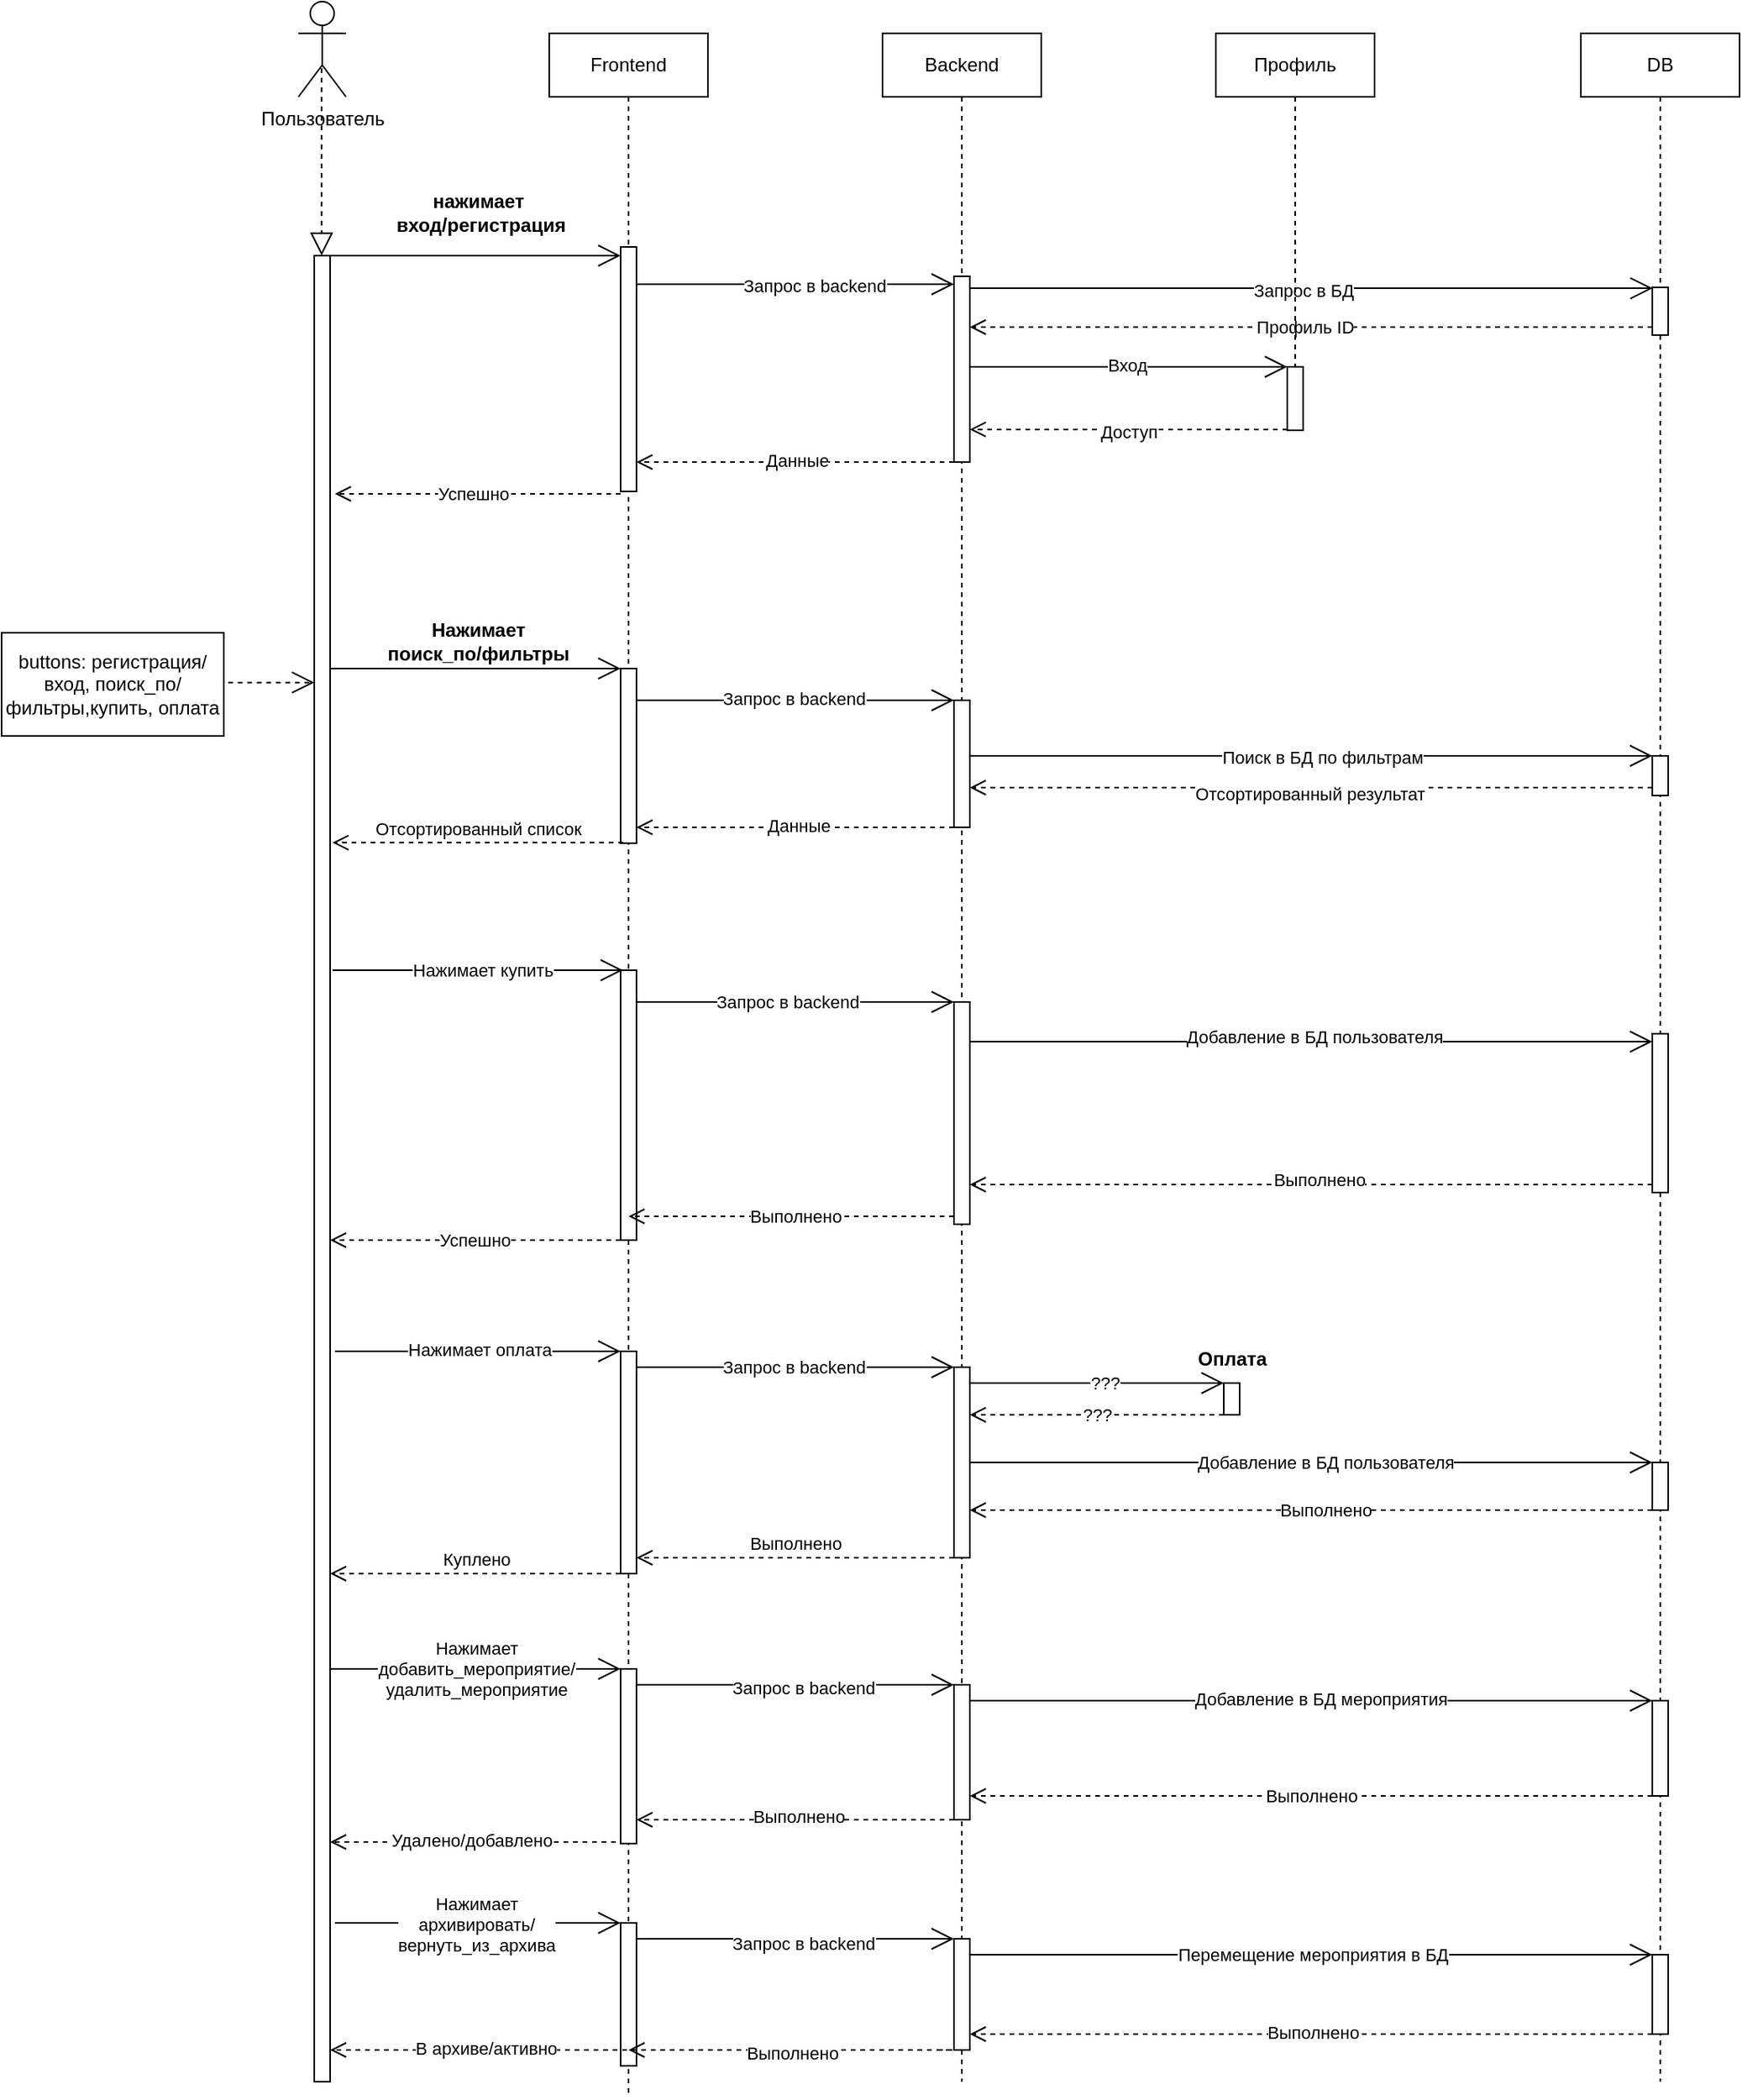 <mxfile version="26.2.9">
  <diagram name="Страница — 1" id="LoE-GBCHQaODdj689SHL">
    <mxGraphModel dx="2380" dy="1265" grid="1" gridSize="10" guides="1" tooltips="1" connect="1" arrows="1" fold="1" page="1" pageScale="1" pageWidth="827" pageHeight="1169" math="0" shadow="0">
      <root>
        <mxCell id="0" />
        <mxCell id="1" parent="0" />
        <mxCell id="rcq7lf8lW6-BDYiyDKKL-1" value="" style="html=1;points=[[0,0,0,0,5],[0,1,0,0,-5],[1,0,0,0,5],[1,1,0,0,-5]];perimeter=orthogonalPerimeter;outlineConnect=0;targetShapes=umlLifeline;portConstraint=eastwest;newEdgeStyle={&quot;curved&quot;:0,&quot;rounded&quot;:0};" parent="1" vertex="1">
          <mxGeometry x="257" y="170" width="10" height="1150" as="geometry" />
        </mxCell>
        <mxCell id="rcq7lf8lW6-BDYiyDKKL-2" value="&lt;div&gt;Пользователь&lt;/div&gt;" style="shape=umlActor;verticalLabelPosition=bottom;verticalAlign=top;html=1;" parent="1" vertex="1">
          <mxGeometry x="247" y="10" width="30" height="60" as="geometry" />
        </mxCell>
        <mxCell id="rcq7lf8lW6-BDYiyDKKL-11" value="&lt;div&gt;buttons: регистрация/вход, поиск_по/фильтры,купить, оплата&lt;/div&gt;" style="html=1;whiteSpace=wrap;" parent="1" vertex="1">
          <mxGeometry x="60" y="407.5" width="140" height="65" as="geometry" />
        </mxCell>
        <mxCell id="rcq7lf8lW6-BDYiyDKKL-13" value="" style="endArrow=open;endSize=12;dashed=1;html=1;rounded=0;exitX=1.02;exitY=0.482;exitDx=0;exitDy=0;exitPerimeter=0;" parent="1" source="rcq7lf8lW6-BDYiyDKKL-11" target="rcq7lf8lW6-BDYiyDKKL-1" edge="1">
          <mxGeometry width="160" relative="1" as="geometry">
            <mxPoint x="210" y="430" as="sourcePoint" />
            <mxPoint x="257" y="432.18" as="targetPoint" />
          </mxGeometry>
        </mxCell>
        <mxCell id="rcq7lf8lW6-BDYiyDKKL-15" value="&lt;div&gt;нажимает&lt;/div&gt;&lt;div&gt;&amp;nbsp;вход/регистрация&lt;/div&gt;" style="text;align=center;fontStyle=1;verticalAlign=middle;spacingLeft=3;spacingRight=3;strokeColor=none;rotatable=0;points=[[0,0.5],[1,0.5]];portConstraint=eastwest;html=1;" parent="1" vertex="1">
          <mxGeometry x="320" y="130" width="80" height="26" as="geometry" />
        </mxCell>
        <mxCell id="rcq7lf8lW6-BDYiyDKKL-16" value="" style="endArrow=block;dashed=1;endFill=0;endSize=12;html=1;rounded=0;exitX=0.488;exitY=0.701;exitDx=0;exitDy=0;exitPerimeter=0;" parent="1" source="rcq7lf8lW6-BDYiyDKKL-2" target="rcq7lf8lW6-BDYiyDKKL-1" edge="1">
          <mxGeometry width="160" relative="1" as="geometry">
            <mxPoint x="270" y="110" as="sourcePoint" />
            <mxPoint x="30" y="370" as="targetPoint" />
          </mxGeometry>
        </mxCell>
        <mxCell id="rcq7lf8lW6-BDYiyDKKL-17" value="" style="endArrow=open;endFill=1;endSize=12;html=1;rounded=0;" parent="1" source="rcq7lf8lW6-BDYiyDKKL-1" target="rcq7lf8lW6-BDYiyDKKL-18" edge="1">
          <mxGeometry width="160" relative="1" as="geometry">
            <mxPoint x="280" y="180" as="sourcePoint" />
            <mxPoint x="400" y="180" as="targetPoint" />
            <Array as="points">
              <mxPoint x="360" y="170" />
            </Array>
          </mxGeometry>
        </mxCell>
        <mxCell id="rcq7lf8lW6-BDYiyDKKL-20" value="" style="endArrow=open;endFill=1;endSize=12;html=1;rounded=0;entryX=0;entryY=0;entryDx=0;entryDy=5;entryPerimeter=0;" parent="1" source="rcq7lf8lW6-BDYiyDKKL-18" target="rcq7lf8lW6-BDYiyDKKL-19" edge="1">
          <mxGeometry width="160" relative="1" as="geometry">
            <mxPoint x="520" y="190" as="sourcePoint" />
            <mxPoint x="570" y="350" as="targetPoint" />
          </mxGeometry>
        </mxCell>
        <mxCell id="rcq7lf8lW6-BDYiyDKKL-32" value="&lt;div&gt;Запрос в backend&lt;/div&gt;" style="edgeLabel;html=1;align=center;verticalAlign=middle;resizable=0;points=[];" parent="rcq7lf8lW6-BDYiyDKKL-20" vertex="1" connectable="0">
          <mxGeometry x="0.116" y="-1" relative="1" as="geometry">
            <mxPoint as="offset" />
          </mxGeometry>
        </mxCell>
        <mxCell id="rcq7lf8lW6-BDYiyDKKL-25" value="" style="endArrow=open;endFill=1;endSize=12;html=1;rounded=0;entryX=0.027;entryY=0.017;entryDx=0;entryDy=0;entryPerimeter=0;" parent="1" source="rcq7lf8lW6-BDYiyDKKL-19" target="rcq7lf8lW6-BDYiyDKKL-24" edge="1">
          <mxGeometry width="160" relative="1" as="geometry">
            <mxPoint x="680" y="210" as="sourcePoint" />
            <mxPoint x="920" y="280" as="targetPoint" />
          </mxGeometry>
        </mxCell>
        <mxCell id="rcq7lf8lW6-BDYiyDKKL-33" value="&lt;div&gt;Запрос в БД&lt;/div&gt;" style="edgeLabel;html=1;align=center;verticalAlign=middle;resizable=0;points=[];" parent="rcq7lf8lW6-BDYiyDKKL-25" vertex="1" connectable="0">
          <mxGeometry x="-0.024" y="-1" relative="1" as="geometry">
            <mxPoint as="offset" />
          </mxGeometry>
        </mxCell>
        <mxCell id="rcq7lf8lW6-BDYiyDKKL-27" value="" style="html=1;verticalAlign=bottom;endArrow=open;dashed=1;endSize=8;curved=0;rounded=0;exitX=0;exitY=1;exitDx=0;exitDy=-5;exitPerimeter=0;" parent="1" source="rcq7lf8lW6-BDYiyDKKL-24" target="rcq7lf8lW6-BDYiyDKKL-19" edge="1">
          <mxGeometry relative="1" as="geometry">
            <mxPoint x="640" y="330" as="sourcePoint" />
            <mxPoint x="560" y="330" as="targetPoint" />
          </mxGeometry>
        </mxCell>
        <mxCell id="rcq7lf8lW6-BDYiyDKKL-36" value="Профиль ID" style="edgeLabel;html=1;align=center;verticalAlign=middle;resizable=0;points=[];" parent="rcq7lf8lW6-BDYiyDKKL-27" vertex="1" connectable="0">
          <mxGeometry x="0.018" relative="1" as="geometry">
            <mxPoint as="offset" />
          </mxGeometry>
        </mxCell>
        <mxCell id="rcq7lf8lW6-BDYiyDKKL-28" value="" style="html=1;points=[[0,0,0,0,5],[0,1,0,0,-5],[1,0,0,0,5],[1,1,0,0,-5]];perimeter=orthogonalPerimeter;outlineConnect=0;targetShapes=umlLifeline;portConstraint=eastwest;newEdgeStyle={&quot;curved&quot;:0,&quot;rounded&quot;:0};" parent="1" vertex="1">
          <mxGeometry x="870" y="240" width="10" height="40" as="geometry" />
        </mxCell>
        <mxCell id="rcq7lf8lW6-BDYiyDKKL-29" value="" style="endArrow=open;endFill=1;endSize=12;html=1;rounded=0;" parent="1" edge="1">
          <mxGeometry width="160" relative="1" as="geometry">
            <mxPoint x="670" y="240" as="sourcePoint" />
            <mxPoint x="870" y="240" as="targetPoint" />
          </mxGeometry>
        </mxCell>
        <mxCell id="rcq7lf8lW6-BDYiyDKKL-38" value="Вход" style="edgeLabel;html=1;align=center;verticalAlign=middle;resizable=0;points=[];" parent="rcq7lf8lW6-BDYiyDKKL-29" vertex="1" connectable="0">
          <mxGeometry x="-0.012" y="1" relative="1" as="geometry">
            <mxPoint as="offset" />
          </mxGeometry>
        </mxCell>
        <mxCell id="rcq7lf8lW6-BDYiyDKKL-30" value="" style="html=1;verticalAlign=bottom;endArrow=open;dashed=1;endSize=8;curved=0;rounded=0;" parent="1" edge="1">
          <mxGeometry relative="1" as="geometry">
            <mxPoint x="870" y="279.44" as="sourcePoint" />
            <mxPoint x="670" y="279.44" as="targetPoint" />
            <Array as="points">
              <mxPoint x="800" y="279.44" />
            </Array>
          </mxGeometry>
        </mxCell>
        <mxCell id="rcq7lf8lW6-BDYiyDKKL-39" value="Доступ" style="edgeLabel;html=1;align=center;verticalAlign=middle;resizable=0;points=[];" parent="rcq7lf8lW6-BDYiyDKKL-30" vertex="1" connectable="0">
          <mxGeometry x="-0.0" y="1" relative="1" as="geometry">
            <mxPoint as="offset" />
          </mxGeometry>
        </mxCell>
        <mxCell id="rcq7lf8lW6-BDYiyDKKL-40" value="" style="html=1;verticalAlign=bottom;endArrow=open;dashed=1;endSize=8;curved=0;rounded=0;" parent="1" target="rcq7lf8lW6-BDYiyDKKL-18" edge="1">
          <mxGeometry relative="1" as="geometry">
            <mxPoint x="660" y="300" as="sourcePoint" />
            <mxPoint x="580" y="300" as="targetPoint" />
          </mxGeometry>
        </mxCell>
        <mxCell id="rcq7lf8lW6-BDYiyDKKL-42" value="Данные" style="edgeLabel;html=1;align=center;verticalAlign=middle;resizable=0;points=[];" parent="rcq7lf8lW6-BDYiyDKKL-40" vertex="1" connectable="0">
          <mxGeometry x="-0.009" y="-1" relative="1" as="geometry">
            <mxPoint as="offset" />
          </mxGeometry>
        </mxCell>
        <mxCell id="rcq7lf8lW6-BDYiyDKKL-41" value="" style="html=1;verticalAlign=bottom;endArrow=open;dashed=1;endSize=8;curved=0;rounded=0;" parent="1" edge="1">
          <mxGeometry relative="1" as="geometry">
            <mxPoint x="450" y="320" as="sourcePoint" />
            <mxPoint x="270" y="320" as="targetPoint" />
          </mxGeometry>
        </mxCell>
        <mxCell id="rcq7lf8lW6-BDYiyDKKL-48" value="Успешно" style="edgeLabel;html=1;align=center;verticalAlign=middle;resizable=0;points=[];" parent="rcq7lf8lW6-BDYiyDKKL-41" vertex="1" connectable="0">
          <mxGeometry x="0.034" relative="1" as="geometry">
            <mxPoint as="offset" />
          </mxGeometry>
        </mxCell>
        <mxCell id="rcq7lf8lW6-BDYiyDKKL-49" value="&lt;div&gt;Frontend&lt;/div&gt;" style="shape=umlLifeline;perimeter=lifelinePerimeter;whiteSpace=wrap;html=1;container=1;dropTarget=0;collapsible=0;recursiveResize=0;outlineConnect=0;portConstraint=eastwest;newEdgeStyle={&quot;curved&quot;:0,&quot;rounded&quot;:0};" parent="1" vertex="1">
          <mxGeometry x="405" y="30" width="100" height="1300" as="geometry" />
        </mxCell>
        <mxCell id="rcq7lf8lW6-BDYiyDKKL-18" value="" style="html=1;points=[[0,0,0,0,5],[0,1,0,0,-5],[1,0,0,0,5],[1,1,0,0,-5]];perimeter=orthogonalPerimeter;outlineConnect=0;targetShapes=umlLifeline;portConstraint=eastwest;newEdgeStyle={&quot;curved&quot;:0,&quot;rounded&quot;:0};" parent="rcq7lf8lW6-BDYiyDKKL-49" vertex="1">
          <mxGeometry x="45" y="134.5" width="10" height="154" as="geometry" />
        </mxCell>
        <mxCell id="rcq7lf8lW6-BDYiyDKKL-73" value="" style="html=1;points=[[0,0,0,0,5],[0,1,0,0,-5],[1,0,0,0,5],[1,1,0,0,-5]];perimeter=orthogonalPerimeter;outlineConnect=0;targetShapes=umlLifeline;portConstraint=eastwest;newEdgeStyle={&quot;curved&quot;:0,&quot;rounded&quot;:0};" parent="rcq7lf8lW6-BDYiyDKKL-49" vertex="1">
          <mxGeometry x="45" y="590" width="10" height="170" as="geometry" />
        </mxCell>
        <mxCell id="rcq7lf8lW6-BDYiyDKKL-91" value="" style="html=1;points=[[0,0,0,0,5],[0,1,0,0,-5],[1,0,0,0,5],[1,1,0,0,-5]];perimeter=orthogonalPerimeter;outlineConnect=0;targetShapes=umlLifeline;portConstraint=eastwest;newEdgeStyle={&quot;curved&quot;:0,&quot;rounded&quot;:0};" parent="rcq7lf8lW6-BDYiyDKKL-49" vertex="1">
          <mxGeometry x="45" y="830" width="10" height="140" as="geometry" />
        </mxCell>
        <mxCell id="84jec2_-GJVV9404c3MY-11" value="" style="html=1;points=[[0,0,0,0,5],[0,1,0,0,-5],[1,0,0,0,5],[1,1,0,0,-5]];perimeter=orthogonalPerimeter;outlineConnect=0;targetShapes=umlLifeline;portConstraint=eastwest;newEdgeStyle={&quot;curved&quot;:0,&quot;rounded&quot;:0};" parent="rcq7lf8lW6-BDYiyDKKL-49" vertex="1">
          <mxGeometry x="45" y="1190" width="10" height="90" as="geometry" />
        </mxCell>
        <mxCell id="rcq7lf8lW6-BDYiyDKKL-50" value="&lt;div&gt;Backend&lt;/div&gt;" style="shape=umlLifeline;perimeter=lifelinePerimeter;whiteSpace=wrap;html=1;container=1;dropTarget=0;collapsible=0;recursiveResize=0;outlineConnect=0;portConstraint=eastwest;newEdgeStyle={&quot;curved&quot;:0,&quot;rounded&quot;:0};" parent="1" vertex="1">
          <mxGeometry x="615" y="30" width="100" height="1290" as="geometry" />
        </mxCell>
        <mxCell id="rcq7lf8lW6-BDYiyDKKL-19" value="" style="html=1;points=[[0,0,0,0,5],[0,1,0,0,-5],[1,0,0,0,5],[1,1,0,0,-5]];perimeter=orthogonalPerimeter;outlineConnect=0;targetShapes=umlLifeline;portConstraint=eastwest;newEdgeStyle={&quot;curved&quot;:0,&quot;rounded&quot;:0};" parent="rcq7lf8lW6-BDYiyDKKL-50" vertex="1">
          <mxGeometry x="45" y="153" width="10" height="117" as="geometry" />
        </mxCell>
        <mxCell id="rcq7lf8lW6-BDYiyDKKL-51" value="Профиль" style="shape=umlLifeline;perimeter=lifelinePerimeter;whiteSpace=wrap;html=1;container=1;dropTarget=0;collapsible=0;recursiveResize=0;outlineConnect=0;portConstraint=eastwest;newEdgeStyle={&quot;curved&quot;:0,&quot;rounded&quot;:0};" parent="1" vertex="1">
          <mxGeometry x="825" y="30" width="100" height="210" as="geometry" />
        </mxCell>
        <mxCell id="rcq7lf8lW6-BDYiyDKKL-52" value="&lt;div&gt;DB&lt;/div&gt;" style="shape=umlLifeline;perimeter=lifelinePerimeter;whiteSpace=wrap;html=1;container=1;dropTarget=0;collapsible=0;recursiveResize=0;outlineConnect=0;portConstraint=eastwest;newEdgeStyle={&quot;curved&quot;:0,&quot;rounded&quot;:0};" parent="1" vertex="1">
          <mxGeometry x="1055" y="30" width="100" height="1290" as="geometry" />
        </mxCell>
        <mxCell id="rcq7lf8lW6-BDYiyDKKL-24" value="" style="html=1;points=[[0,0,0,0,5],[0,1,0,0,-5],[1,0,0,0,5],[1,1,0,0,-5]];perimeter=orthogonalPerimeter;outlineConnect=0;targetShapes=umlLifeline;portConstraint=eastwest;newEdgeStyle={&quot;curved&quot;:0,&quot;rounded&quot;:0};" parent="rcq7lf8lW6-BDYiyDKKL-52" vertex="1">
          <mxGeometry x="45" y="160" width="10" height="30" as="geometry" />
        </mxCell>
        <mxCell id="rcq7lf8lW6-BDYiyDKKL-54" value="" style="html=1;points=[[0,0,0,0,5],[0,1,0,0,-5],[1,0,0,0,5],[1,1,0,0,-5]];perimeter=orthogonalPerimeter;outlineConnect=0;targetShapes=umlLifeline;portConstraint=eastwest;newEdgeStyle={&quot;curved&quot;:0,&quot;rounded&quot;:0};" parent="1" vertex="1">
          <mxGeometry x="450" y="430" width="10" height="110" as="geometry" />
        </mxCell>
        <mxCell id="rcq7lf8lW6-BDYiyDKKL-55" value="" style="endArrow=open;endFill=1;endSize=12;html=1;rounded=0;" parent="1" source="rcq7lf8lW6-BDYiyDKKL-1" edge="1">
          <mxGeometry width="160" relative="1" as="geometry">
            <mxPoint x="290" y="430" as="sourcePoint" />
            <mxPoint x="450" y="430" as="targetPoint" />
          </mxGeometry>
        </mxCell>
        <mxCell id="rcq7lf8lW6-BDYiyDKKL-56" value="Нажимает&lt;br&gt;поиск_по/фильтры" style="text;align=center;fontStyle=1;verticalAlign=middle;spacingLeft=3;spacingRight=3;strokeColor=none;rotatable=0;points=[[0,0.5],[1,0.5]];portConstraint=eastwest;html=1;" parent="1" vertex="1">
          <mxGeometry x="320" y="400" width="80" height="26" as="geometry" />
        </mxCell>
        <mxCell id="rcq7lf8lW6-BDYiyDKKL-57" value="Отсортированный список" style="html=1;verticalAlign=bottom;endArrow=open;dashed=1;endSize=8;curved=0;rounded=0;" parent="1" edge="1">
          <mxGeometry relative="1" as="geometry">
            <mxPoint x="451.5" y="539.66" as="sourcePoint" />
            <mxPoint x="268.5" y="539.66" as="targetPoint" />
            <Array as="points">
              <mxPoint x="411.5" y="539.66" />
            </Array>
            <mxPoint as="offset" />
          </mxGeometry>
        </mxCell>
        <mxCell id="rcq7lf8lW6-BDYiyDKKL-60" value="" style="html=1;points=[[0,0,0,0,5],[0,1,0,0,-5],[1,0,0,0,5],[1,1,0,0,-5]];perimeter=orthogonalPerimeter;outlineConnect=0;targetShapes=umlLifeline;portConstraint=eastwest;newEdgeStyle={&quot;curved&quot;:0,&quot;rounded&quot;:0};" parent="1" vertex="1">
          <mxGeometry x="660" y="450" width="10" height="80" as="geometry" />
        </mxCell>
        <mxCell id="rcq7lf8lW6-BDYiyDKKL-61" value="" style="endArrow=open;endFill=1;endSize=12;html=1;rounded=0;" parent="1" source="rcq7lf8lW6-BDYiyDKKL-54" edge="1">
          <mxGeometry width="160" relative="1" as="geometry">
            <mxPoint x="470" y="450" as="sourcePoint" />
            <mxPoint x="660" y="450" as="targetPoint" />
          </mxGeometry>
        </mxCell>
        <mxCell id="rcq7lf8lW6-BDYiyDKKL-62" value="Запрос в backend" style="edgeLabel;html=1;align=center;verticalAlign=middle;resizable=0;points=[];" parent="rcq7lf8lW6-BDYiyDKKL-61" vertex="1" connectable="0">
          <mxGeometry x="-0.01" y="1" relative="1" as="geometry">
            <mxPoint as="offset" />
          </mxGeometry>
        </mxCell>
        <mxCell id="rcq7lf8lW6-BDYiyDKKL-63" value="" style="html=1;points=[[0,0,0,0,5],[0,1,0,0,-5],[1,0,0,0,5],[1,1,0,0,-5]];perimeter=orthogonalPerimeter;outlineConnect=0;targetShapes=umlLifeline;portConstraint=eastwest;newEdgeStyle={&quot;curved&quot;:0,&quot;rounded&quot;:0};" parent="1" vertex="1">
          <mxGeometry x="1100" y="485" width="10" height="25" as="geometry" />
        </mxCell>
        <mxCell id="rcq7lf8lW6-BDYiyDKKL-64" value="" style="endArrow=open;endFill=1;endSize=12;html=1;rounded=0;" parent="1" source="rcq7lf8lW6-BDYiyDKKL-60" edge="1">
          <mxGeometry width="160" relative="1" as="geometry">
            <mxPoint x="940" y="485" as="sourcePoint" />
            <mxPoint x="1100" y="485" as="targetPoint" />
          </mxGeometry>
        </mxCell>
        <mxCell id="rcq7lf8lW6-BDYiyDKKL-69" value="Поиск в БД по фильтрам" style="edgeLabel;html=1;align=center;verticalAlign=middle;resizable=0;points=[];" parent="rcq7lf8lW6-BDYiyDKKL-64" vertex="1" connectable="0">
          <mxGeometry x="0.032" y="-1" relative="1" as="geometry">
            <mxPoint as="offset" />
          </mxGeometry>
        </mxCell>
        <mxCell id="rcq7lf8lW6-BDYiyDKKL-67" value="" style="html=1;verticalAlign=bottom;endArrow=open;dashed=1;endSize=8;curved=0;rounded=0;exitX=0;exitY=1;exitDx=0;exitDy=-5;exitPerimeter=0;" parent="1" source="rcq7lf8lW6-BDYiyDKKL-63" target="rcq7lf8lW6-BDYiyDKKL-60" edge="1">
          <mxGeometry relative="1" as="geometry">
            <mxPoint x="1100" y="565" as="sourcePoint" />
            <mxPoint x="1020" y="565" as="targetPoint" />
          </mxGeometry>
        </mxCell>
        <mxCell id="rcq7lf8lW6-BDYiyDKKL-70" value="Отсортированный результат" style="edgeLabel;html=1;align=center;verticalAlign=middle;resizable=0;points=[];" parent="rcq7lf8lW6-BDYiyDKKL-67" vertex="1" connectable="0">
          <mxGeometry x="0.006" y="4" relative="1" as="geometry">
            <mxPoint as="offset" />
          </mxGeometry>
        </mxCell>
        <mxCell id="rcq7lf8lW6-BDYiyDKKL-68" value="" style="html=1;verticalAlign=bottom;endArrow=open;dashed=1;endSize=8;curved=0;rounded=0;entryX=1;entryY=0.85;entryDx=0;entryDy=0;entryPerimeter=0;" parent="1" edge="1">
          <mxGeometry relative="1" as="geometry">
            <mxPoint x="660" y="530" as="sourcePoint" />
            <mxPoint x="460" y="530" as="targetPoint" />
          </mxGeometry>
        </mxCell>
        <mxCell id="rcq7lf8lW6-BDYiyDKKL-71" value="Данные" style="edgeLabel;html=1;align=center;verticalAlign=middle;resizable=0;points=[];" parent="rcq7lf8lW6-BDYiyDKKL-68" vertex="1" connectable="0">
          <mxGeometry x="-0.019" y="-1" relative="1" as="geometry">
            <mxPoint as="offset" />
          </mxGeometry>
        </mxCell>
        <mxCell id="rcq7lf8lW6-BDYiyDKKL-74" value="" style="endArrow=open;endFill=1;endSize=12;html=1;rounded=0;" parent="1" edge="1">
          <mxGeometry width="160" relative="1" as="geometry">
            <mxPoint x="268.5" y="620" as="sourcePoint" />
            <mxPoint x="451.5" y="620" as="targetPoint" />
          </mxGeometry>
        </mxCell>
        <mxCell id="rcq7lf8lW6-BDYiyDKKL-75" value="Нажимает купить" style="edgeLabel;html=1;align=center;verticalAlign=middle;resizable=0;points=[];" parent="rcq7lf8lW6-BDYiyDKKL-74" vertex="1" connectable="0">
          <mxGeometry x="0.034" relative="1" as="geometry">
            <mxPoint as="offset" />
          </mxGeometry>
        </mxCell>
        <mxCell id="rcq7lf8lW6-BDYiyDKKL-76" value="" style="html=1;points=[[0,0,0,0,5],[0,1,0,0,-5],[1,0,0,0,5],[1,1,0,0,-5]];perimeter=orthogonalPerimeter;outlineConnect=0;targetShapes=umlLifeline;portConstraint=eastwest;newEdgeStyle={&quot;curved&quot;:0,&quot;rounded&quot;:0};" parent="1" vertex="1">
          <mxGeometry x="660" y="640" width="10" height="140" as="geometry" />
        </mxCell>
        <mxCell id="rcq7lf8lW6-BDYiyDKKL-77" value="" style="endArrow=open;endFill=1;endSize=12;html=1;rounded=0;" parent="1" edge="1">
          <mxGeometry width="160" relative="1" as="geometry">
            <mxPoint x="460" y="640" as="sourcePoint" />
            <mxPoint x="660" y="640" as="targetPoint" />
          </mxGeometry>
        </mxCell>
        <mxCell id="rcq7lf8lW6-BDYiyDKKL-78" value="&lt;div&gt;Запрос в backend&lt;/div&gt;" style="edgeLabel;html=1;align=center;verticalAlign=middle;resizable=0;points=[];" parent="rcq7lf8lW6-BDYiyDKKL-77" vertex="1" connectable="0">
          <mxGeometry x="-0.05" relative="1" as="geometry">
            <mxPoint as="offset" />
          </mxGeometry>
        </mxCell>
        <mxCell id="rcq7lf8lW6-BDYiyDKKL-79" value="" style="html=1;points=[[0,0,0,0,5],[0,1,0,0,-5],[1,0,0,0,5],[1,1,0,0,-5]];perimeter=orthogonalPerimeter;outlineConnect=0;targetShapes=umlLifeline;portConstraint=eastwest;newEdgeStyle={&quot;curved&quot;:0,&quot;rounded&quot;:0};" parent="1" vertex="1">
          <mxGeometry x="1100" y="660" width="10" height="100" as="geometry" />
        </mxCell>
        <mxCell id="rcq7lf8lW6-BDYiyDKKL-80" value="" style="endArrow=open;endFill=1;endSize=12;html=1;rounded=0;entryX=0;entryY=0;entryDx=0;entryDy=5;entryPerimeter=0;" parent="1" source="rcq7lf8lW6-BDYiyDKKL-76" target="rcq7lf8lW6-BDYiyDKKL-79" edge="1">
          <mxGeometry width="160" relative="1" as="geometry">
            <mxPoint x="700" y="850" as="sourcePoint" />
            <mxPoint x="880" y="860" as="targetPoint" />
          </mxGeometry>
        </mxCell>
        <mxCell id="rcq7lf8lW6-BDYiyDKKL-81" value="Добавление в БД пользователя" style="edgeLabel;html=1;align=center;verticalAlign=middle;resizable=0;points=[];" parent="rcq7lf8lW6-BDYiyDKKL-80" vertex="1" connectable="0">
          <mxGeometry x="0.006" y="3" relative="1" as="geometry">
            <mxPoint as="offset" />
          </mxGeometry>
        </mxCell>
        <mxCell id="rcq7lf8lW6-BDYiyDKKL-82" value="" style="html=1;verticalAlign=bottom;endArrow=open;dashed=1;endSize=8;curved=0;rounded=0;exitX=0;exitY=1;exitDx=0;exitDy=-5;exitPerimeter=0;" parent="1" source="rcq7lf8lW6-BDYiyDKKL-79" target="rcq7lf8lW6-BDYiyDKKL-76" edge="1">
          <mxGeometry relative="1" as="geometry">
            <mxPoint x="960" y="980" as="sourcePoint" />
            <mxPoint x="880" y="980" as="targetPoint" />
          </mxGeometry>
        </mxCell>
        <mxCell id="rcq7lf8lW6-BDYiyDKKL-83" value="Выполнено" style="edgeLabel;html=1;align=center;verticalAlign=middle;resizable=0;points=[];" parent="rcq7lf8lW6-BDYiyDKKL-82" vertex="1" connectable="0">
          <mxGeometry x="-0.023" y="-3" relative="1" as="geometry">
            <mxPoint as="offset" />
          </mxGeometry>
        </mxCell>
        <mxCell id="rcq7lf8lW6-BDYiyDKKL-84" value="" style="html=1;verticalAlign=bottom;endArrow=open;dashed=1;endSize=8;curved=0;rounded=0;exitX=0;exitY=1;exitDx=0;exitDy=-5;exitPerimeter=0;" parent="1" source="rcq7lf8lW6-BDYiyDKKL-76" target="rcq7lf8lW6-BDYiyDKKL-49" edge="1">
          <mxGeometry relative="1" as="geometry">
            <mxPoint x="580" y="850" as="sourcePoint" />
            <mxPoint x="500" y="850" as="targetPoint" />
          </mxGeometry>
        </mxCell>
        <mxCell id="rcq7lf8lW6-BDYiyDKKL-87" value="Выполнено" style="edgeLabel;html=1;align=center;verticalAlign=middle;resizable=0;points=[];" parent="rcq7lf8lW6-BDYiyDKKL-84" vertex="1" connectable="0">
          <mxGeometry x="-0.024" relative="1" as="geometry">
            <mxPoint as="offset" />
          </mxGeometry>
        </mxCell>
        <mxCell id="rcq7lf8lW6-BDYiyDKKL-88" value="" style="html=1;verticalAlign=bottom;endArrow=open;dashed=1;endSize=8;curved=0;rounded=0;" parent="1" edge="1">
          <mxGeometry relative="1" as="geometry">
            <mxPoint x="450" y="790" as="sourcePoint" />
            <mxPoint x="267" y="790" as="targetPoint" />
          </mxGeometry>
        </mxCell>
        <mxCell id="rcq7lf8lW6-BDYiyDKKL-89" value="Успешно" style="edgeLabel;html=1;align=center;verticalAlign=middle;resizable=0;points=[];" parent="rcq7lf8lW6-BDYiyDKKL-88" vertex="1" connectable="0">
          <mxGeometry x="0.006" relative="1" as="geometry">
            <mxPoint as="offset" />
          </mxGeometry>
        </mxCell>
        <mxCell id="rcq7lf8lW6-BDYiyDKKL-92" value="" style="endArrow=open;endFill=1;endSize=12;html=1;rounded=0;" parent="1" edge="1">
          <mxGeometry width="160" relative="1" as="geometry">
            <mxPoint x="270" y="860" as="sourcePoint" />
            <mxPoint x="450" y="860" as="targetPoint" />
          </mxGeometry>
        </mxCell>
        <mxCell id="rcq7lf8lW6-BDYiyDKKL-93" value="Нажимает оплата" style="edgeLabel;html=1;align=center;verticalAlign=middle;resizable=0;points=[];" parent="rcq7lf8lW6-BDYiyDKKL-92" vertex="1" connectable="0">
          <mxGeometry x="0.006" y="1" relative="1" as="geometry">
            <mxPoint as="offset" />
          </mxGeometry>
        </mxCell>
        <mxCell id="rcq7lf8lW6-BDYiyDKKL-94" value="Куплено" style="html=1;verticalAlign=bottom;endArrow=open;dashed=1;endSize=8;curved=0;rounded=0;" parent="1" target="rcq7lf8lW6-BDYiyDKKL-1" edge="1">
          <mxGeometry relative="1" as="geometry">
            <mxPoint x="450" y="1000" as="sourcePoint" />
            <mxPoint x="370" y="1000" as="targetPoint" />
          </mxGeometry>
        </mxCell>
        <mxCell id="rcq7lf8lW6-BDYiyDKKL-95" value="" style="html=1;points=[[0,0,0,0,5],[0,1,0,0,-5],[1,0,0,0,5],[1,1,0,0,-5]];perimeter=orthogonalPerimeter;outlineConnect=0;targetShapes=umlLifeline;portConstraint=eastwest;newEdgeStyle={&quot;curved&quot;:0,&quot;rounded&quot;:0};" parent="1" vertex="1">
          <mxGeometry x="660" y="870" width="10" height="120" as="geometry" />
        </mxCell>
        <mxCell id="rcq7lf8lW6-BDYiyDKKL-96" value="" style="endArrow=open;endFill=1;endSize=12;html=1;rounded=0;" parent="1" source="rcq7lf8lW6-BDYiyDKKL-91" edge="1">
          <mxGeometry width="160" relative="1" as="geometry">
            <mxPoint x="500" y="870" as="sourcePoint" />
            <mxPoint x="660" y="870" as="targetPoint" />
          </mxGeometry>
        </mxCell>
        <mxCell id="rcq7lf8lW6-BDYiyDKKL-98" value="Запрос в backend" style="edgeLabel;html=1;align=center;verticalAlign=middle;resizable=0;points=[];" parent="rcq7lf8lW6-BDYiyDKKL-96" vertex="1" connectable="0">
          <mxGeometry x="-0.013" relative="1" as="geometry">
            <mxPoint as="offset" />
          </mxGeometry>
        </mxCell>
        <mxCell id="rcq7lf8lW6-BDYiyDKKL-97" value="Выполнено" style="html=1;verticalAlign=bottom;endArrow=open;dashed=1;endSize=8;curved=0;rounded=0;" parent="1" target="rcq7lf8lW6-BDYiyDKKL-91" edge="1">
          <mxGeometry relative="1" as="geometry">
            <mxPoint x="660" y="990" as="sourcePoint" />
            <mxPoint x="580" y="990" as="targetPoint" />
          </mxGeometry>
        </mxCell>
        <mxCell id="rcq7lf8lW6-BDYiyDKKL-99" value="" style="endArrow=open;endFill=1;endSize=12;html=1;rounded=0;" parent="1" edge="1">
          <mxGeometry width="160" relative="1" as="geometry">
            <mxPoint x="670" y="880" as="sourcePoint" />
            <mxPoint x="830" y="880" as="targetPoint" />
          </mxGeometry>
        </mxCell>
        <mxCell id="rcq7lf8lW6-BDYiyDKKL-101" value="???" style="edgeLabel;html=1;align=center;verticalAlign=middle;resizable=0;points=[];" parent="rcq7lf8lW6-BDYiyDKKL-99" vertex="1" connectable="0">
          <mxGeometry x="0.062" relative="1" as="geometry">
            <mxPoint as="offset" />
          </mxGeometry>
        </mxCell>
        <mxCell id="rcq7lf8lW6-BDYiyDKKL-100" value="" style="html=1;verticalAlign=bottom;endArrow=open;dashed=1;endSize=8;curved=0;rounded=0;" parent="1" edge="1">
          <mxGeometry relative="1" as="geometry">
            <mxPoint x="830" y="900" as="sourcePoint" />
            <mxPoint x="670" y="900" as="targetPoint" />
          </mxGeometry>
        </mxCell>
        <mxCell id="rcq7lf8lW6-BDYiyDKKL-102" value="???" style="edgeLabel;html=1;align=center;verticalAlign=middle;resizable=0;points=[];" parent="rcq7lf8lW6-BDYiyDKKL-100" vertex="1" connectable="0">
          <mxGeometry x="0.002" relative="1" as="geometry">
            <mxPoint as="offset" />
          </mxGeometry>
        </mxCell>
        <mxCell id="84jec2_-GJVV9404c3MY-1" value="" style="html=1;points=[[0,0,0,0,5],[0,1,0,0,-5],[1,0,0,0,5],[1,1,0,0,-5]];perimeter=orthogonalPerimeter;outlineConnect=0;targetShapes=umlLifeline;portConstraint=eastwest;newEdgeStyle={&quot;curved&quot;:0,&quot;rounded&quot;:0};" parent="1" vertex="1">
          <mxGeometry x="450" y="1060" width="10" height="110" as="geometry" />
        </mxCell>
        <mxCell id="84jec2_-GJVV9404c3MY-2" value="" style="endArrow=open;endFill=1;endSize=12;html=1;rounded=0;" parent="1" source="rcq7lf8lW6-BDYiyDKKL-1" edge="1">
          <mxGeometry width="160" relative="1" as="geometry">
            <mxPoint x="290" y="1060" as="sourcePoint" />
            <mxPoint x="450" y="1060" as="targetPoint" />
          </mxGeometry>
        </mxCell>
        <mxCell id="84jec2_-GJVV9404c3MY-4" value="Нажимает &lt;br&gt;добавить_мероприятие/&lt;br&gt;удалить_мероприятие" style="edgeLabel;html=1;align=center;verticalAlign=middle;resizable=0;points=[];" parent="84jec2_-GJVV9404c3MY-2" vertex="1" connectable="0">
          <mxGeometry x="0.005" relative="1" as="geometry">
            <mxPoint as="offset" />
          </mxGeometry>
        </mxCell>
        <mxCell id="84jec2_-GJVV9404c3MY-3" value="" style="html=1;verticalAlign=bottom;endArrow=open;dashed=1;endSize=8;curved=0;rounded=0;" parent="1" target="rcq7lf8lW6-BDYiyDKKL-1" edge="1">
          <mxGeometry relative="1" as="geometry">
            <mxPoint x="447" y="1169" as="sourcePoint" />
            <mxPoint x="270" y="1169" as="targetPoint" />
          </mxGeometry>
        </mxCell>
        <mxCell id="84jec2_-GJVV9404c3MY-32" value="Удалено/добавлено" style="edgeLabel;html=1;align=center;verticalAlign=middle;resizable=0;points=[];" parent="84jec2_-GJVV9404c3MY-3" vertex="1" connectable="0">
          <mxGeometry x="0.016" y="-1" relative="1" as="geometry">
            <mxPoint as="offset" />
          </mxGeometry>
        </mxCell>
        <mxCell id="84jec2_-GJVV9404c3MY-5" value="" style="html=1;points=[[0,0,0,0,5],[0,1,0,0,-5],[1,0,0,0,5],[1,1,0,0,-5]];perimeter=orthogonalPerimeter;outlineConnect=0;targetShapes=umlLifeline;portConstraint=eastwest;newEdgeStyle={&quot;curved&quot;:0,&quot;rounded&quot;:0};" parent="1" vertex="1">
          <mxGeometry x="660" y="1070" width="10" height="85" as="geometry" />
        </mxCell>
        <mxCell id="84jec2_-GJVV9404c3MY-6" value="" style="endArrow=open;endFill=1;endSize=12;html=1;rounded=0;" parent="1" source="84jec2_-GJVV9404c3MY-1" edge="1">
          <mxGeometry width="160" relative="1" as="geometry">
            <mxPoint x="500" y="1070" as="sourcePoint" />
            <mxPoint x="660" y="1070" as="targetPoint" />
          </mxGeometry>
        </mxCell>
        <mxCell id="84jec2_-GJVV9404c3MY-21" value="Запрос в backend" style="edgeLabel;html=1;align=center;verticalAlign=middle;resizable=0;points=[];" parent="84jec2_-GJVV9404c3MY-6" vertex="1" connectable="0">
          <mxGeometry x="0.049" y="-2" relative="1" as="geometry">
            <mxPoint as="offset" />
          </mxGeometry>
        </mxCell>
        <mxCell id="84jec2_-GJVV9404c3MY-7" value="" style="html=1;verticalAlign=bottom;endArrow=open;dashed=1;endSize=8;curved=0;rounded=0;" parent="1" edge="1">
          <mxGeometry relative="1" as="geometry">
            <mxPoint x="660.0" y="1155" as="sourcePoint" />
            <mxPoint x="460" y="1155" as="targetPoint" />
          </mxGeometry>
        </mxCell>
        <mxCell id="84jec2_-GJVV9404c3MY-30" value="Выполнено" style="edgeLabel;html=1;align=center;verticalAlign=middle;resizable=0;points=[];" parent="84jec2_-GJVV9404c3MY-7" vertex="1" connectable="0">
          <mxGeometry x="-0.014" y="-2" relative="1" as="geometry">
            <mxPoint as="offset" />
          </mxGeometry>
        </mxCell>
        <mxCell id="84jec2_-GJVV9404c3MY-8" value="" style="html=1;points=[[0,0,0,0,5],[0,1,0,0,-5],[1,0,0,0,5],[1,1,0,0,-5]];perimeter=orthogonalPerimeter;outlineConnect=0;targetShapes=umlLifeline;portConstraint=eastwest;newEdgeStyle={&quot;curved&quot;:0,&quot;rounded&quot;:0};" parent="1" vertex="1">
          <mxGeometry x="1100" y="1080" width="10" height="60" as="geometry" />
        </mxCell>
        <mxCell id="84jec2_-GJVV9404c3MY-9" value="" style="endArrow=open;endFill=1;endSize=12;html=1;rounded=0;" parent="1" source="84jec2_-GJVV9404c3MY-5" edge="1">
          <mxGeometry width="160" relative="1" as="geometry">
            <mxPoint x="940" y="1080" as="sourcePoint" />
            <mxPoint x="1100" y="1080" as="targetPoint" />
          </mxGeometry>
        </mxCell>
        <mxCell id="84jec2_-GJVV9404c3MY-24" value="&lt;div&gt;Добавление в БД мероприятия&lt;/div&gt;" style="edgeLabel;html=1;align=center;verticalAlign=middle;resizable=0;points=[];" parent="84jec2_-GJVV9404c3MY-9" vertex="1" connectable="0">
          <mxGeometry x="0.027" y="1" relative="1" as="geometry">
            <mxPoint as="offset" />
          </mxGeometry>
        </mxCell>
        <mxCell id="84jec2_-GJVV9404c3MY-10" value="" style="html=1;verticalAlign=bottom;endArrow=open;dashed=1;endSize=8;curved=0;rounded=0;" parent="1" edge="1">
          <mxGeometry relative="1" as="geometry">
            <mxPoint x="1100" y="1140" as="sourcePoint" />
            <mxPoint x="670" y="1140" as="targetPoint" />
          </mxGeometry>
        </mxCell>
        <mxCell id="84jec2_-GJVV9404c3MY-28" value="Выполнено" style="edgeLabel;html=1;align=center;verticalAlign=middle;resizable=0;points=[];" parent="84jec2_-GJVV9404c3MY-10" vertex="1" connectable="0">
          <mxGeometry x="0.0" relative="1" as="geometry">
            <mxPoint as="offset" />
          </mxGeometry>
        </mxCell>
        <mxCell id="84jec2_-GJVV9404c3MY-12" value="" style="endArrow=open;endFill=1;endSize=12;html=1;rounded=0;" parent="1" edge="1">
          <mxGeometry width="160" relative="1" as="geometry">
            <mxPoint x="270" y="1220" as="sourcePoint" />
            <mxPoint x="450" y="1220" as="targetPoint" />
          </mxGeometry>
        </mxCell>
        <mxCell id="84jec2_-GJVV9404c3MY-27" value="Нажимает&lt;br&gt;архивировать/&lt;br&gt;вернуть_из_архива" style="edgeLabel;html=1;align=center;verticalAlign=middle;resizable=0;points=[];" parent="84jec2_-GJVV9404c3MY-12" vertex="1" connectable="0">
          <mxGeometry x="-0.011" y="-1" relative="1" as="geometry">
            <mxPoint as="offset" />
          </mxGeometry>
        </mxCell>
        <mxCell id="84jec2_-GJVV9404c3MY-13" value="" style="html=1;verticalAlign=bottom;endArrow=open;dashed=1;endSize=8;curved=0;rounded=0;" parent="1" target="rcq7lf8lW6-BDYiyDKKL-1" edge="1">
          <mxGeometry relative="1" as="geometry">
            <mxPoint x="460" y="1300" as="sourcePoint" />
            <mxPoint x="380" y="1300" as="targetPoint" />
          </mxGeometry>
        </mxCell>
        <mxCell id="84jec2_-GJVV9404c3MY-33" value="В архиве/активно" style="edgeLabel;html=1;align=center;verticalAlign=middle;resizable=0;points=[];" parent="84jec2_-GJVV9404c3MY-13" vertex="1" connectable="0">
          <mxGeometry x="-0.015" y="-1" relative="1" as="geometry">
            <mxPoint as="offset" />
          </mxGeometry>
        </mxCell>
        <mxCell id="84jec2_-GJVV9404c3MY-14" value="" style="html=1;points=[[0,0,0,0,5],[0,1,0,0,-5],[1,0,0,0,5],[1,1,0,0,-5]];perimeter=orthogonalPerimeter;outlineConnect=0;targetShapes=umlLifeline;portConstraint=eastwest;newEdgeStyle={&quot;curved&quot;:0,&quot;rounded&quot;:0};" parent="1" vertex="1">
          <mxGeometry x="660" y="1230" width="10" height="70" as="geometry" />
        </mxCell>
        <mxCell id="84jec2_-GJVV9404c3MY-15" value="" style="endArrow=open;endFill=1;endSize=12;html=1;rounded=0;" parent="1" edge="1">
          <mxGeometry width="160" relative="1" as="geometry">
            <mxPoint x="460" y="1230.0" as="sourcePoint" />
            <mxPoint x="660" y="1230" as="targetPoint" />
            <Array as="points">
              <mxPoint x="600" y="1230" />
            </Array>
          </mxGeometry>
        </mxCell>
        <mxCell id="84jec2_-GJVV9404c3MY-22" value="Запрос в backend" style="edgeLabel;html=1;align=center;verticalAlign=middle;resizable=0;points=[];" parent="84jec2_-GJVV9404c3MY-15" vertex="1" connectable="0">
          <mxGeometry x="0.049" y="-3" relative="1" as="geometry">
            <mxPoint as="offset" />
          </mxGeometry>
        </mxCell>
        <mxCell id="84jec2_-GJVV9404c3MY-16" value="" style="html=1;verticalAlign=bottom;endArrow=open;dashed=1;endSize=8;curved=0;rounded=0;" parent="1" target="rcq7lf8lW6-BDYiyDKKL-49" edge="1">
          <mxGeometry relative="1" as="geometry">
            <mxPoint x="650" y="1300" as="sourcePoint" />
            <mxPoint x="570" y="1300" as="targetPoint" />
            <Array as="points">
              <mxPoint x="660" y="1300" />
              <mxPoint x="650" y="1300" />
            </Array>
          </mxGeometry>
        </mxCell>
        <mxCell id="84jec2_-GJVV9404c3MY-31" value="Выполнено" style="edgeLabel;html=1;align=center;verticalAlign=middle;resizable=0;points=[];" parent="84jec2_-GJVV9404c3MY-16" vertex="1" connectable="0">
          <mxGeometry x="0.04" y="2" relative="1" as="geometry">
            <mxPoint as="offset" />
          </mxGeometry>
        </mxCell>
        <mxCell id="84jec2_-GJVV9404c3MY-17" value="" style="html=1;points=[[0,0,0,0,5],[0,1,0,0,-5],[1,0,0,0,5],[1,1,0,0,-5]];perimeter=orthogonalPerimeter;outlineConnect=0;targetShapes=umlLifeline;portConstraint=eastwest;newEdgeStyle={&quot;curved&quot;:0,&quot;rounded&quot;:0};" parent="1" vertex="1">
          <mxGeometry x="1100" y="1240" width="10" height="50" as="geometry" />
        </mxCell>
        <mxCell id="84jec2_-GJVV9404c3MY-18" value="" style="endArrow=open;endFill=1;endSize=12;html=1;rounded=0;" parent="1" source="84jec2_-GJVV9404c3MY-14" edge="1">
          <mxGeometry width="160" relative="1" as="geometry">
            <mxPoint x="940" y="1240" as="sourcePoint" />
            <mxPoint x="1100" y="1240" as="targetPoint" />
          </mxGeometry>
        </mxCell>
        <mxCell id="84jec2_-GJVV9404c3MY-26" value="Перемещение мероприятия в БД" style="edgeLabel;html=1;align=center;verticalAlign=middle;resizable=0;points=[];" parent="84jec2_-GJVV9404c3MY-18" vertex="1" connectable="0">
          <mxGeometry x="0.002" relative="1" as="geometry">
            <mxPoint as="offset" />
          </mxGeometry>
        </mxCell>
        <mxCell id="84jec2_-GJVV9404c3MY-19" value="" style="html=1;verticalAlign=bottom;endArrow=open;dashed=1;endSize=8;curved=0;rounded=0;" parent="1" target="84jec2_-GJVV9404c3MY-14" edge="1">
          <mxGeometry relative="1" as="geometry">
            <mxPoint x="1100" y="1290" as="sourcePoint" />
            <mxPoint x="1020" y="1290" as="targetPoint" />
          </mxGeometry>
        </mxCell>
        <mxCell id="84jec2_-GJVV9404c3MY-29" value="Выполнено" style="edgeLabel;html=1;align=center;verticalAlign=middle;resizable=0;points=[];" parent="84jec2_-GJVV9404c3MY-19" vertex="1" connectable="0">
          <mxGeometry x="-0.005" y="-1" relative="1" as="geometry">
            <mxPoint as="offset" />
          </mxGeometry>
        </mxCell>
        <mxCell id="3U8UPsbeRm5qGdw7ODhN-1" value="" style="html=1;points=[[0,0,0,0,5],[0,1,0,0,-5],[1,0,0,0,5],[1,1,0,0,-5]];perimeter=orthogonalPerimeter;outlineConnect=0;targetShapes=umlLifeline;portConstraint=eastwest;newEdgeStyle={&quot;curved&quot;:0,&quot;rounded&quot;:0};" vertex="1" parent="1">
          <mxGeometry x="830" y="880" width="10" height="20" as="geometry" />
        </mxCell>
        <mxCell id="3U8UPsbeRm5qGdw7ODhN-2" value="Оплата" style="text;align=center;fontStyle=1;verticalAlign=middle;spacingLeft=3;spacingRight=3;strokeColor=none;rotatable=0;points=[[0,0.5],[1,0.5]];portConstraint=eastwest;html=1;" vertex="1" parent="1">
          <mxGeometry x="817.5" y="860" width="35" height="10" as="geometry" />
        </mxCell>
        <mxCell id="3U8UPsbeRm5qGdw7ODhN-3" value="" style="html=1;points=[[0,0,0,0,5],[0,1,0,0,-5],[1,0,0,0,5],[1,1,0,0,-5]];perimeter=orthogonalPerimeter;outlineConnect=0;targetShapes=umlLifeline;portConstraint=eastwest;newEdgeStyle={&quot;curved&quot;:0,&quot;rounded&quot;:0};" vertex="1" parent="1">
          <mxGeometry x="1100" y="930" width="10" height="30" as="geometry" />
        </mxCell>
        <mxCell id="3U8UPsbeRm5qGdw7ODhN-7" value="" style="endArrow=open;endFill=1;endSize=12;html=1;rounded=0;" edge="1" parent="1" target="3U8UPsbeRm5qGdw7ODhN-3">
          <mxGeometry width="160" relative="1" as="geometry">
            <mxPoint x="670" y="930" as="sourcePoint" />
            <mxPoint x="830" y="930" as="targetPoint" />
          </mxGeometry>
        </mxCell>
        <mxCell id="3U8UPsbeRm5qGdw7ODhN-11" value="Добавление в БД пользователя" style="edgeLabel;html=1;align=center;verticalAlign=middle;resizable=0;points=[];" vertex="1" connectable="0" parent="3U8UPsbeRm5qGdw7ODhN-7">
          <mxGeometry x="0.039" relative="1" as="geometry">
            <mxPoint as="offset" />
          </mxGeometry>
        </mxCell>
        <mxCell id="3U8UPsbeRm5qGdw7ODhN-8" value="" style="html=1;verticalAlign=bottom;endArrow=open;dashed=1;endSize=8;curved=0;rounded=0;" edge="1" parent="1" target="rcq7lf8lW6-BDYiyDKKL-95">
          <mxGeometry relative="1" as="geometry">
            <mxPoint x="1100" y="960" as="sourcePoint" />
            <mxPoint x="1020" y="960" as="targetPoint" />
          </mxGeometry>
        </mxCell>
        <mxCell id="3U8UPsbeRm5qGdw7ODhN-10" value="Выполнено" style="edgeLabel;html=1;align=center;verticalAlign=middle;resizable=0;points=[];" vertex="1" connectable="0" parent="3U8UPsbeRm5qGdw7ODhN-8">
          <mxGeometry x="-0.039" relative="1" as="geometry">
            <mxPoint as="offset" />
          </mxGeometry>
        </mxCell>
      </root>
    </mxGraphModel>
  </diagram>
</mxfile>
